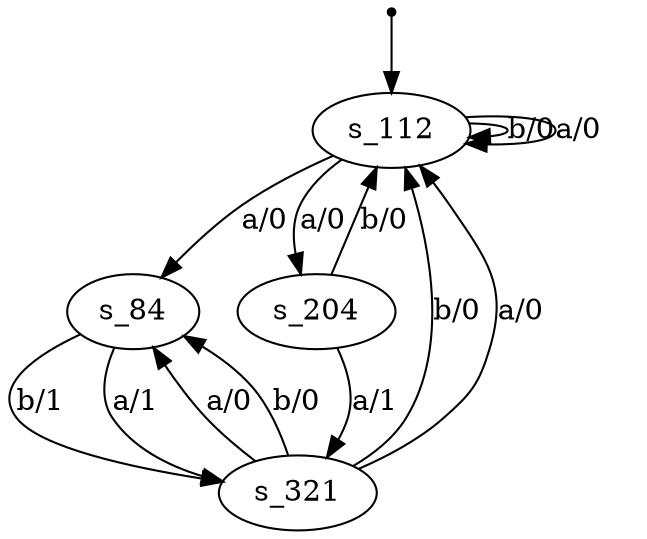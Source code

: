 digraph fsm {
	s_112 [root=true]
	s_84
	s_321
	s_204
	qi [shape = point]
	qi -> s_112
	s_112 -> s_112 [label="b/0"]
	s_112 -> s_84 [label="a/0"]
	s_84 -> s_321 [label="b/1"]
	s_321 -> s_112 [label="b/0"]
	s_112 -> s_112 [label="a/0"]
	s_84 -> s_321 [label="a/1"]
	s_112 -> s_204 [label="a/0"]
	s_204 -> s_321 [label="a/1"]
	s_321 -> s_112 [label="a/0"]
	s_204 -> s_112 [label="b/0"]
	s_321 -> s_84 [label="a/0"]
	s_321 -> s_84 [label="b/0"]
}